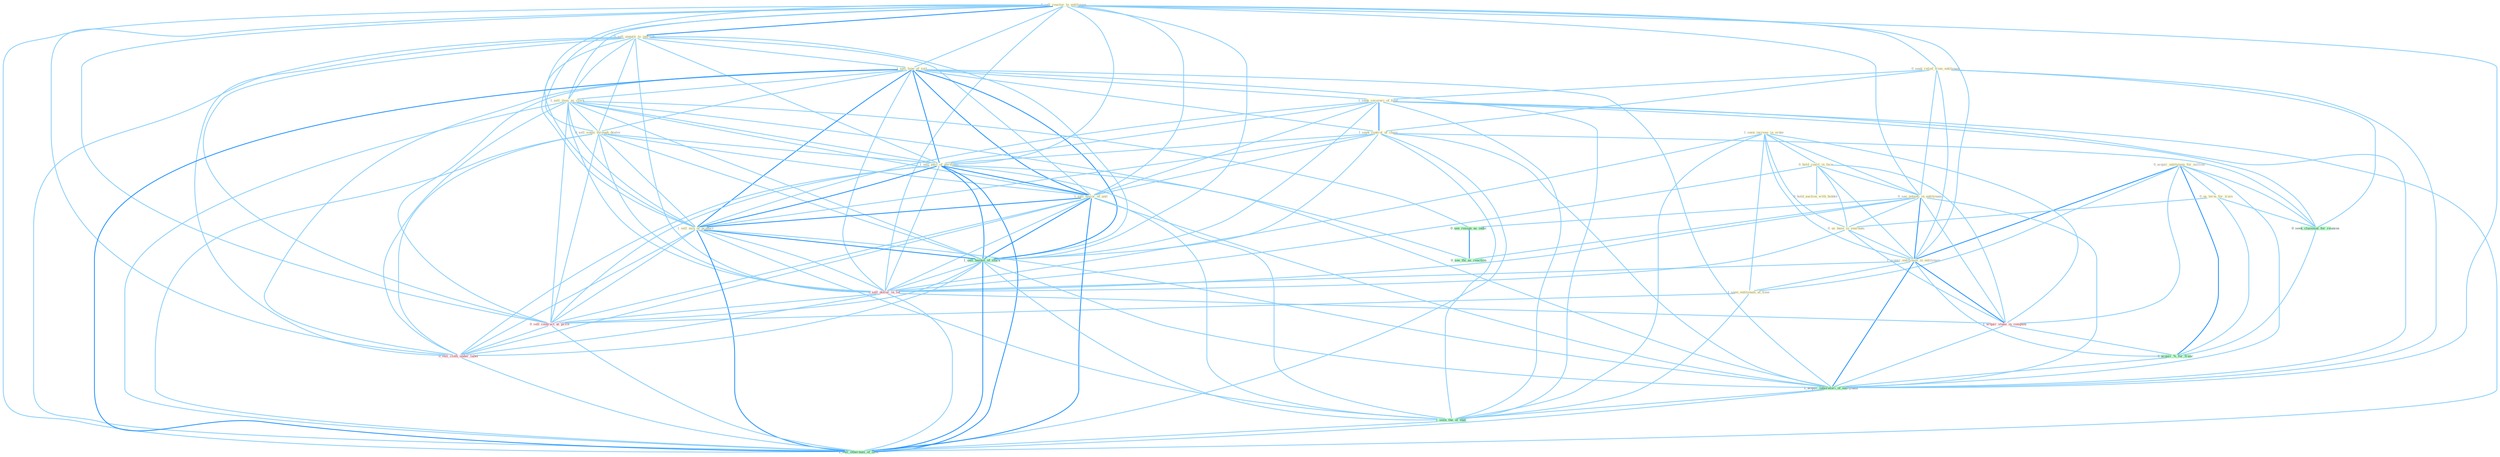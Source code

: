 Graph G{ 
    node
    [shape=polygon,style=filled,width=.5,height=.06,color="#BDFCC9",fixedsize=true,fontsize=4,
    fontcolor="#2f4f4f"];
    {node
    [color="#ffffe0", fontcolor="#8b7d6b"] "0_sell_reactor_to_entitynam " "0_sell_annuiti_to_individu " "0_seek_relief_from_entitynam " "0_acquir_entitynam_for_million " "1_sell_type_of_suit " "1_seek_recoveri_of_fund " "1_seen_increas_in_order " "0_hold_coalit_in_face " "0_see_potenti_in_entitynam " "0_hold_auction_with_bidder " "1_seek_control_of_chain " "1_sell_item_as_clock " "0_sell_some_through_dealer " "0_us_term_for_train " "1_sell_part_of_portfolio " "0_us_base_in_yearnum " "1_acquir_entitynam_in_entitynam " "1_seen_entitynam_at_time " "1_sell_major_of_unit " "1_sell_mix_of_product "}
{node [color="#fff0f5", fontcolor="#b22222"] "0_sell_dollar_in_lot " "1_acquir_stake_in_compani " "0_sell_contract_at_price " "0_sell_cloth_under_label "}
edge [color="#B0E2FF"];

	"0_sell_reactor_to_entitynam " -- "0_sell_annuiti_to_individu " [w="2", color="#1e90ff" , len=0.8];
	"0_sell_reactor_to_entitynam " -- "0_seek_relief_from_entitynam " [w="1", color="#87cefa" ];
	"0_sell_reactor_to_entitynam " -- "1_sell_type_of_suit " [w="1", color="#87cefa" ];
	"0_sell_reactor_to_entitynam " -- "0_see_potenti_in_entitynam " [w="1", color="#87cefa" ];
	"0_sell_reactor_to_entitynam " -- "1_sell_item_as_clock " [w="1", color="#87cefa" ];
	"0_sell_reactor_to_entitynam " -- "0_sell_some_through_dealer " [w="1", color="#87cefa" ];
	"0_sell_reactor_to_entitynam " -- "1_sell_part_of_portfolio " [w="1", color="#87cefa" ];
	"0_sell_reactor_to_entitynam " -- "1_acquir_entitynam_in_entitynam " [w="1", color="#87cefa" ];
	"0_sell_reactor_to_entitynam " -- "1_sell_major_of_unit " [w="1", color="#87cefa" ];
	"0_sell_reactor_to_entitynam " -- "1_sell_mix_of_product " [w="1", color="#87cefa" ];
	"0_sell_reactor_to_entitynam " -- "1_sell_basket_of_stock " [w="1", color="#87cefa" ];
	"0_sell_reactor_to_entitynam " -- "0_sell_dollar_in_lot " [w="1", color="#87cefa" ];
	"0_sell_reactor_to_entitynam " -- "0_sell_contract_at_price " [w="1", color="#87cefa" ];
	"0_sell_reactor_to_entitynam " -- "1_acquir_laboratori_of_entitynam " [w="1", color="#87cefa" ];
	"0_sell_reactor_to_entitynam " -- "0_sell_cloth_under_label " [w="1", color="#87cefa" ];
	"0_sell_reactor_to_entitynam " -- "1_sell_othernum_of_offic " [w="1", color="#87cefa" ];
	"0_sell_annuiti_to_individu " -- "1_sell_type_of_suit " [w="1", color="#87cefa" ];
	"0_sell_annuiti_to_individu " -- "1_sell_item_as_clock " [w="1", color="#87cefa" ];
	"0_sell_annuiti_to_individu " -- "0_sell_some_through_dealer " [w="1", color="#87cefa" ];
	"0_sell_annuiti_to_individu " -- "1_sell_part_of_portfolio " [w="1", color="#87cefa" ];
	"0_sell_annuiti_to_individu " -- "1_sell_major_of_unit " [w="1", color="#87cefa" ];
	"0_sell_annuiti_to_individu " -- "1_sell_mix_of_product " [w="1", color="#87cefa" ];
	"0_sell_annuiti_to_individu " -- "1_sell_basket_of_stock " [w="1", color="#87cefa" ];
	"0_sell_annuiti_to_individu " -- "0_sell_dollar_in_lot " [w="1", color="#87cefa" ];
	"0_sell_annuiti_to_individu " -- "0_sell_contract_at_price " [w="1", color="#87cefa" ];
	"0_sell_annuiti_to_individu " -- "0_sell_cloth_under_label " [w="1", color="#87cefa" ];
	"0_sell_annuiti_to_individu " -- "1_sell_othernum_of_offic " [w="1", color="#87cefa" ];
	"0_seek_relief_from_entitynam " -- "1_seek_recoveri_of_fund " [w="1", color="#87cefa" ];
	"0_seek_relief_from_entitynam " -- "0_see_potenti_in_entitynam " [w="1", color="#87cefa" ];
	"0_seek_relief_from_entitynam " -- "1_seek_control_of_chain " [w="1", color="#87cefa" ];
	"0_seek_relief_from_entitynam " -- "1_acquir_entitynam_in_entitynam " [w="1", color="#87cefa" ];
	"0_seek_relief_from_entitynam " -- "0_seek_classmat_for_reunion " [w="1", color="#87cefa" ];
	"0_seek_relief_from_entitynam " -- "1_acquir_laboratori_of_entitynam " [w="1", color="#87cefa" ];
	"0_acquir_entitynam_for_million " -- "0_us_term_for_train " [w="1", color="#87cefa" ];
	"0_acquir_entitynam_for_million " -- "1_acquir_entitynam_in_entitynam " [w="2", color="#1e90ff" , len=0.8];
	"0_acquir_entitynam_for_million " -- "1_seen_entitynam_at_time " [w="1", color="#87cefa" ];
	"0_acquir_entitynam_for_million " -- "0_seek_classmat_for_reunion " [w="1", color="#87cefa" ];
	"0_acquir_entitynam_for_million " -- "1_acquir_stake_in_compani " [w="1", color="#87cefa" ];
	"0_acquir_entitynam_for_million " -- "0_acquir_%_for_franc " [w="2", color="#1e90ff" , len=0.8];
	"0_acquir_entitynam_for_million " -- "1_acquir_laboratori_of_entitynam " [w="1", color="#87cefa" ];
	"1_sell_type_of_suit " -- "1_seek_recoveri_of_fund " [w="1", color="#87cefa" ];
	"1_sell_type_of_suit " -- "1_seek_control_of_chain " [w="1", color="#87cefa" ];
	"1_sell_type_of_suit " -- "1_sell_item_as_clock " [w="1", color="#87cefa" ];
	"1_sell_type_of_suit " -- "0_sell_some_through_dealer " [w="1", color="#87cefa" ];
	"1_sell_type_of_suit " -- "1_sell_part_of_portfolio " [w="2", color="#1e90ff" , len=0.8];
	"1_sell_type_of_suit " -- "1_sell_major_of_unit " [w="2", color="#1e90ff" , len=0.8];
	"1_sell_type_of_suit " -- "1_sell_mix_of_product " [w="2", color="#1e90ff" , len=0.8];
	"1_sell_type_of_suit " -- "1_sell_basket_of_stock " [w="2", color="#1e90ff" , len=0.8];
	"1_sell_type_of_suit " -- "0_sell_dollar_in_lot " [w="1", color="#87cefa" ];
	"1_sell_type_of_suit " -- "0_sell_contract_at_price " [w="1", color="#87cefa" ];
	"1_sell_type_of_suit " -- "1_acquir_laboratori_of_entitynam " [w="1", color="#87cefa" ];
	"1_sell_type_of_suit " -- "0_sell_cloth_under_label " [w="1", color="#87cefa" ];
	"1_sell_type_of_suit " -- "1_seen_the_of_that " [w="1", color="#87cefa" ];
	"1_sell_type_of_suit " -- "1_sell_othernum_of_offic " [w="2", color="#1e90ff" , len=0.8];
	"1_seek_recoveri_of_fund " -- "1_seek_control_of_chain " [w="2", color="#1e90ff" , len=0.8];
	"1_seek_recoveri_of_fund " -- "1_sell_part_of_portfolio " [w="1", color="#87cefa" ];
	"1_seek_recoveri_of_fund " -- "1_sell_major_of_unit " [w="1", color="#87cefa" ];
	"1_seek_recoveri_of_fund " -- "1_sell_mix_of_product " [w="1", color="#87cefa" ];
	"1_seek_recoveri_of_fund " -- "0_seek_classmat_for_reunion " [w="1", color="#87cefa" ];
	"1_seek_recoveri_of_fund " -- "1_sell_basket_of_stock " [w="1", color="#87cefa" ];
	"1_seek_recoveri_of_fund " -- "1_acquir_laboratori_of_entitynam " [w="1", color="#87cefa" ];
	"1_seek_recoveri_of_fund " -- "1_seen_the_of_that " [w="1", color="#87cefa" ];
	"1_seek_recoveri_of_fund " -- "1_sell_othernum_of_offic " [w="1", color="#87cefa" ];
	"1_seen_increas_in_order " -- "0_hold_coalit_in_face " [w="1", color="#87cefa" ];
	"1_seen_increas_in_order " -- "0_see_potenti_in_entitynam " [w="1", color="#87cefa" ];
	"1_seen_increas_in_order " -- "0_us_base_in_yearnum " [w="1", color="#87cefa" ];
	"1_seen_increas_in_order " -- "1_acquir_entitynam_in_entitynam " [w="1", color="#87cefa" ];
	"1_seen_increas_in_order " -- "1_seen_entitynam_at_time " [w="1", color="#87cefa" ];
	"1_seen_increas_in_order " -- "0_sell_dollar_in_lot " [w="1", color="#87cefa" ];
	"1_seen_increas_in_order " -- "1_acquir_stake_in_compani " [w="1", color="#87cefa" ];
	"1_seen_increas_in_order " -- "1_seen_the_of_that " [w="1", color="#87cefa" ];
	"0_hold_coalit_in_face " -- "0_see_potenti_in_entitynam " [w="1", color="#87cefa" ];
	"0_hold_coalit_in_face " -- "0_hold_auction_with_bidder " [w="1", color="#87cefa" ];
	"0_hold_coalit_in_face " -- "0_us_base_in_yearnum " [w="1", color="#87cefa" ];
	"0_hold_coalit_in_face " -- "1_acquir_entitynam_in_entitynam " [w="1", color="#87cefa" ];
	"0_hold_coalit_in_face " -- "0_sell_dollar_in_lot " [w="1", color="#87cefa" ];
	"0_hold_coalit_in_face " -- "1_acquir_stake_in_compani " [w="1", color="#87cefa" ];
	"0_see_potenti_in_entitynam " -- "0_us_base_in_yearnum " [w="1", color="#87cefa" ];
	"0_see_potenti_in_entitynam " -- "1_acquir_entitynam_in_entitynam " [w="2", color="#1e90ff" , len=0.8];
	"0_see_potenti_in_entitynam " -- "0_sell_dollar_in_lot " [w="1", color="#87cefa" ];
	"0_see_potenti_in_entitynam " -- "0_see_resign_as_indic " [w="1", color="#87cefa" ];
	"0_see_potenti_in_entitynam " -- "1_acquir_stake_in_compani " [w="1", color="#87cefa" ];
	"0_see_potenti_in_entitynam " -- "1_acquir_laboratori_of_entitynam " [w="1", color="#87cefa" ];
	"0_see_potenti_in_entitynam " -- "0_see_thi_as_reaction " [w="1", color="#87cefa" ];
	"1_seek_control_of_chain " -- "1_sell_part_of_portfolio " [w="1", color="#87cefa" ];
	"1_seek_control_of_chain " -- "1_sell_major_of_unit " [w="1", color="#87cefa" ];
	"1_seek_control_of_chain " -- "1_sell_mix_of_product " [w="1", color="#87cefa" ];
	"1_seek_control_of_chain " -- "0_seek_classmat_for_reunion " [w="1", color="#87cefa" ];
	"1_seek_control_of_chain " -- "1_sell_basket_of_stock " [w="1", color="#87cefa" ];
	"1_seek_control_of_chain " -- "1_acquir_laboratori_of_entitynam " [w="1", color="#87cefa" ];
	"1_seek_control_of_chain " -- "1_seen_the_of_that " [w="1", color="#87cefa" ];
	"1_seek_control_of_chain " -- "1_sell_othernum_of_offic " [w="1", color="#87cefa" ];
	"1_sell_item_as_clock " -- "0_sell_some_through_dealer " [w="1", color="#87cefa" ];
	"1_sell_item_as_clock " -- "1_sell_part_of_portfolio " [w="1", color="#87cefa" ];
	"1_sell_item_as_clock " -- "1_sell_major_of_unit " [w="1", color="#87cefa" ];
	"1_sell_item_as_clock " -- "1_sell_mix_of_product " [w="1", color="#87cefa" ];
	"1_sell_item_as_clock " -- "1_sell_basket_of_stock " [w="1", color="#87cefa" ];
	"1_sell_item_as_clock " -- "0_sell_dollar_in_lot " [w="1", color="#87cefa" ];
	"1_sell_item_as_clock " -- "0_see_resign_as_indic " [w="1", color="#87cefa" ];
	"1_sell_item_as_clock " -- "0_sell_contract_at_price " [w="1", color="#87cefa" ];
	"1_sell_item_as_clock " -- "0_sell_cloth_under_label " [w="1", color="#87cefa" ];
	"1_sell_item_as_clock " -- "1_sell_othernum_of_offic " [w="1", color="#87cefa" ];
	"1_sell_item_as_clock " -- "0_see_thi_as_reaction " [w="1", color="#87cefa" ];
	"0_sell_some_through_dealer " -- "1_sell_part_of_portfolio " [w="1", color="#87cefa" ];
	"0_sell_some_through_dealer " -- "1_sell_major_of_unit " [w="1", color="#87cefa" ];
	"0_sell_some_through_dealer " -- "1_sell_mix_of_product " [w="1", color="#87cefa" ];
	"0_sell_some_through_dealer " -- "1_sell_basket_of_stock " [w="1", color="#87cefa" ];
	"0_sell_some_through_dealer " -- "0_sell_dollar_in_lot " [w="1", color="#87cefa" ];
	"0_sell_some_through_dealer " -- "0_sell_contract_at_price " [w="1", color="#87cefa" ];
	"0_sell_some_through_dealer " -- "0_sell_cloth_under_label " [w="1", color="#87cefa" ];
	"0_sell_some_through_dealer " -- "1_sell_othernum_of_offic " [w="1", color="#87cefa" ];
	"0_us_term_for_train " -- "0_us_base_in_yearnum " [w="1", color="#87cefa" ];
	"0_us_term_for_train " -- "0_seek_classmat_for_reunion " [w="1", color="#87cefa" ];
	"0_us_term_for_train " -- "0_acquir_%_for_franc " [w="1", color="#87cefa" ];
	"1_sell_part_of_portfolio " -- "1_sell_major_of_unit " [w="2", color="#1e90ff" , len=0.8];
	"1_sell_part_of_portfolio " -- "1_sell_mix_of_product " [w="2", color="#1e90ff" , len=0.8];
	"1_sell_part_of_portfolio " -- "1_sell_basket_of_stock " [w="2", color="#1e90ff" , len=0.8];
	"1_sell_part_of_portfolio " -- "0_sell_dollar_in_lot " [w="1", color="#87cefa" ];
	"1_sell_part_of_portfolio " -- "0_sell_contract_at_price " [w="1", color="#87cefa" ];
	"1_sell_part_of_portfolio " -- "1_acquir_laboratori_of_entitynam " [w="1", color="#87cefa" ];
	"1_sell_part_of_portfolio " -- "0_sell_cloth_under_label " [w="1", color="#87cefa" ];
	"1_sell_part_of_portfolio " -- "1_seen_the_of_that " [w="1", color="#87cefa" ];
	"1_sell_part_of_portfolio " -- "1_sell_othernum_of_offic " [w="2", color="#1e90ff" , len=0.8];
	"0_us_base_in_yearnum " -- "1_acquir_entitynam_in_entitynam " [w="1", color="#87cefa" ];
	"0_us_base_in_yearnum " -- "0_sell_dollar_in_lot " [w="1", color="#87cefa" ];
	"0_us_base_in_yearnum " -- "1_acquir_stake_in_compani " [w="1", color="#87cefa" ];
	"1_acquir_entitynam_in_entitynam " -- "1_seen_entitynam_at_time " [w="1", color="#87cefa" ];
	"1_acquir_entitynam_in_entitynam " -- "0_sell_dollar_in_lot " [w="1", color="#87cefa" ];
	"1_acquir_entitynam_in_entitynam " -- "1_acquir_stake_in_compani " [w="2", color="#1e90ff" , len=0.8];
	"1_acquir_entitynam_in_entitynam " -- "0_acquir_%_for_franc " [w="1", color="#87cefa" ];
	"1_acquir_entitynam_in_entitynam " -- "1_acquir_laboratori_of_entitynam " [w="2", color="#1e90ff" , len=0.8];
	"1_seen_entitynam_at_time " -- "0_sell_contract_at_price " [w="1", color="#87cefa" ];
	"1_seen_entitynam_at_time " -- "1_seen_the_of_that " [w="1", color="#87cefa" ];
	"1_sell_major_of_unit " -- "1_sell_mix_of_product " [w="2", color="#1e90ff" , len=0.8];
	"1_sell_major_of_unit " -- "1_sell_basket_of_stock " [w="2", color="#1e90ff" , len=0.8];
	"1_sell_major_of_unit " -- "0_sell_dollar_in_lot " [w="1", color="#87cefa" ];
	"1_sell_major_of_unit " -- "0_sell_contract_at_price " [w="1", color="#87cefa" ];
	"1_sell_major_of_unit " -- "1_acquir_laboratori_of_entitynam " [w="1", color="#87cefa" ];
	"1_sell_major_of_unit " -- "0_sell_cloth_under_label " [w="1", color="#87cefa" ];
	"1_sell_major_of_unit " -- "1_seen_the_of_that " [w="1", color="#87cefa" ];
	"1_sell_major_of_unit " -- "1_sell_othernum_of_offic " [w="2", color="#1e90ff" , len=0.8];
	"1_sell_mix_of_product " -- "1_sell_basket_of_stock " [w="2", color="#1e90ff" , len=0.8];
	"1_sell_mix_of_product " -- "0_sell_dollar_in_lot " [w="1", color="#87cefa" ];
	"1_sell_mix_of_product " -- "0_sell_contract_at_price " [w="1", color="#87cefa" ];
	"1_sell_mix_of_product " -- "1_acquir_laboratori_of_entitynam " [w="1", color="#87cefa" ];
	"1_sell_mix_of_product " -- "0_sell_cloth_under_label " [w="1", color="#87cefa" ];
	"1_sell_mix_of_product " -- "1_seen_the_of_that " [w="1", color="#87cefa" ];
	"1_sell_mix_of_product " -- "1_sell_othernum_of_offic " [w="2", color="#1e90ff" , len=0.8];
	"0_seek_classmat_for_reunion " -- "0_acquir_%_for_franc " [w="1", color="#87cefa" ];
	"1_sell_basket_of_stock " -- "0_sell_dollar_in_lot " [w="1", color="#87cefa" ];
	"1_sell_basket_of_stock " -- "0_sell_contract_at_price " [w="1", color="#87cefa" ];
	"1_sell_basket_of_stock " -- "1_acquir_laboratori_of_entitynam " [w="1", color="#87cefa" ];
	"1_sell_basket_of_stock " -- "0_sell_cloth_under_label " [w="1", color="#87cefa" ];
	"1_sell_basket_of_stock " -- "1_seen_the_of_that " [w="1", color="#87cefa" ];
	"1_sell_basket_of_stock " -- "1_sell_othernum_of_offic " [w="2", color="#1e90ff" , len=0.8];
	"0_sell_dollar_in_lot " -- "1_acquir_stake_in_compani " [w="1", color="#87cefa" ];
	"0_sell_dollar_in_lot " -- "0_sell_contract_at_price " [w="1", color="#87cefa" ];
	"0_sell_dollar_in_lot " -- "0_sell_cloth_under_label " [w="1", color="#87cefa" ];
	"0_sell_dollar_in_lot " -- "1_sell_othernum_of_offic " [w="1", color="#87cefa" ];
	"0_see_resign_as_indic " -- "0_see_thi_as_reaction " [w="2", color="#1e90ff" , len=0.8];
	"1_acquir_stake_in_compani " -- "0_acquir_%_for_franc " [w="1", color="#87cefa" ];
	"1_acquir_stake_in_compani " -- "1_acquir_laboratori_of_entitynam " [w="1", color="#87cefa" ];
	"0_acquir_%_for_franc " -- "1_acquir_laboratori_of_entitynam " [w="1", color="#87cefa" ];
	"0_sell_contract_at_price " -- "0_sell_cloth_under_label " [w="1", color="#87cefa" ];
	"0_sell_contract_at_price " -- "1_sell_othernum_of_offic " [w="1", color="#87cefa" ];
	"1_acquir_laboratori_of_entitynam " -- "1_seen_the_of_that " [w="1", color="#87cefa" ];
	"1_acquir_laboratori_of_entitynam " -- "1_sell_othernum_of_offic " [w="1", color="#87cefa" ];
	"0_sell_cloth_under_label " -- "1_sell_othernum_of_offic " [w="1", color="#87cefa" ];
	"1_seen_the_of_that " -- "1_sell_othernum_of_offic " [w="1", color="#87cefa" ];
}